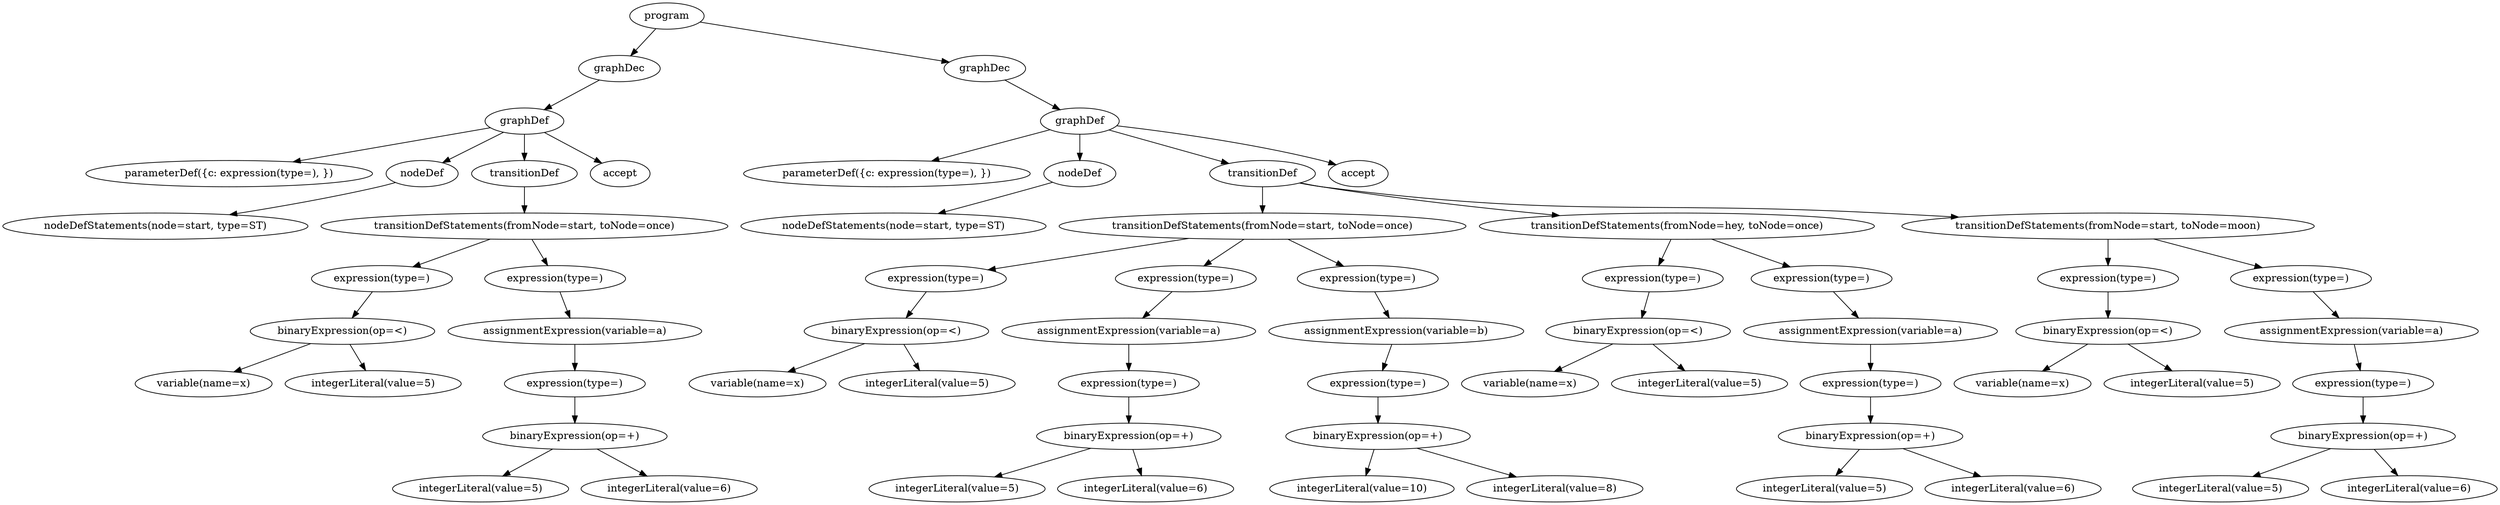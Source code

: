 digraph AST {
    node0 [label="program"]
    node0 -> node1
    node1 [label="graphDec"]
    node1 -> node2
    node2 [label="graphDef"]
    node2 -> node3
    node3 [label="parameterDef({c: expression(type=), })"]
    node2 -> node4
    node4 [label="nodeDef"]
    node4 -> node5
    node5 [label="nodeDefStatements(node=start, type=ST)"]
    node2 -> node6
    node6 [label="transitionDef"]
    node6 -> node7
    node7 [label="transitionDefStatements(fromNode=start, toNode=once)"]
    node7 -> node8
    node8 [label="expression(type=)"]
    node8 -> node9
    node9 [label="binaryExpression(op=<)"]
    node9 -> node10
    node10 [label="variable(name=x)"]
    node9 -> node11
    node11 [label="integerLiteral(value=5)"]
    node7 -> node12
    node12 [label="expression(type=)"]
    node12 -> node13
    node13 [label="assignmentExpression(variable=a)"]
    node13 -> node14
    node14 [label="expression(type=)"]
    node14 -> node15
    node15 [label="binaryExpression(op=+)"]
    node15 -> node16
    node16 [label="integerLiteral(value=5)"]
    node15 -> node17
    node17 [label="integerLiteral(value=6)"]
    node2 -> node18
    node18 [label="accept"]
    node0 -> node19
    node19 [label="graphDec"]
    node19 -> node20
    node20 [label="graphDef"]
    node20 -> node21
    node21 [label="parameterDef({c: expression(type=), })"]
    node20 -> node22
    node22 [label="nodeDef"]
    node22 -> node23
    node23 [label="nodeDefStatements(node=start, type=ST)"]
    node20 -> node24
    node24 [label="transitionDef"]
    node24 -> node25
    node25 [label="transitionDefStatements(fromNode=start, toNode=once)"]
    node25 -> node26
    node26 [label="expression(type=)"]
    node26 -> node27
    node27 [label="binaryExpression(op=<)"]
    node27 -> node28
    node28 [label="variable(name=x)"]
    node27 -> node29
    node29 [label="integerLiteral(value=5)"]
    node25 -> node30
    node30 [label="expression(type=)"]
    node30 -> node31
    node31 [label="assignmentExpression(variable=a)"]
    node31 -> node32
    node32 [label="expression(type=)"]
    node32 -> node33
    node33 [label="binaryExpression(op=+)"]
    node33 -> node34
    node34 [label="integerLiteral(value=5)"]
    node33 -> node35
    node35 [label="integerLiteral(value=6)"]
    node25 -> node36
    node36 [label="expression(type=)"]
    node36 -> node37
    node37 [label="assignmentExpression(variable=b)"]
    node37 -> node38
    node38 [label="expression(type=)"]
    node38 -> node39
    node39 [label="binaryExpression(op=+)"]
    node39 -> node40
    node40 [label="integerLiteral(value=10)"]
    node39 -> node41
    node41 [label="integerLiteral(value=8)"]
    node24 -> node42
    node42 [label="transitionDefStatements(fromNode=hey, toNode=once)"]
    node42 -> node43
    node43 [label="expression(type=)"]
    node43 -> node44
    node44 [label="binaryExpression(op=<)"]
    node44 -> node45
    node45 [label="variable(name=x)"]
    node44 -> node46
    node46 [label="integerLiteral(value=5)"]
    node42 -> node47
    node47 [label="expression(type=)"]
    node47 -> node48
    node48 [label="assignmentExpression(variable=a)"]
    node48 -> node49
    node49 [label="expression(type=)"]
    node49 -> node50
    node50 [label="binaryExpression(op=+)"]
    node50 -> node51
    node51 [label="integerLiteral(value=5)"]
    node50 -> node52
    node52 [label="integerLiteral(value=6)"]
    node24 -> node53
    node53 [label="transitionDefStatements(fromNode=start, toNode=moon)"]
    node53 -> node54
    node54 [label="expression(type=)"]
    node54 -> node55
    node55 [label="binaryExpression(op=<)"]
    node55 -> node56
    node56 [label="variable(name=x)"]
    node55 -> node57
    node57 [label="integerLiteral(value=5)"]
    node53 -> node58
    node58 [label="expression(type=)"]
    node58 -> node59
    node59 [label="assignmentExpression(variable=a)"]
    node59 -> node60
    node60 [label="expression(type=)"]
    node60 -> node61
    node61 [label="binaryExpression(op=+)"]
    node61 -> node62
    node62 [label="integerLiteral(value=5)"]
    node61 -> node63
    node63 [label="integerLiteral(value=6)"]
    node20 -> node64
    node64 [label="accept"]
}